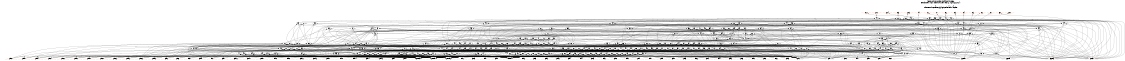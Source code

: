 # Network structure generated by ABC

digraph network {
size = "7.5,10";
center = true;
edge [dir = back];

{
  node [shape = plaintext];
  edge [style = invis];
  LevelTitle1 [label=""];
  LevelTitle2 [label=""];
  Level9 [label = ""];
  Level8 [label = ""];
  Level7 [label = ""];
  Level6 [label = ""];
  Level5 [label = ""];
  Level4 [label = ""];
  Level3 [label = ""];
  Level2 [label = ""];
  Level1 [label = ""];
  Level0 [label = ""];
  LevelTitle1 ->  LevelTitle2 ->  Level9 ->  Level8 ->  Level7 ->  Level6 ->  Level5 ->  Level4 ->  Level3 ->  Level2 ->  Level1 ->  Level0;
}

{
  rank = same;
  LevelTitle1;
  title1 [shape=plaintext,
          fontsize=20,
          fontname = "Times-Roman",
          label="Network structure visualized by ABC\nBenchmark \"top\". Time was Wed Oct 16 16:07:32 2024. "
         ];
}

{
  rank = same;
  LevelTitle2;
  title2 [shape=plaintext,
          fontsize=18,
          fontname = "Times-Roman",
          label="The network contains 253 logic nodes and 0 latches.\n"
         ];
}

{
  rank = same;
  Level9;
  Node76 [label = "po12", shape = invtriangle, color = coral, fillcolor = coral];
  Node77 [label = "po11", shape = invtriangle, color = coral, fillcolor = coral];
  Node78 [label = "po14", shape = invtriangle, color = coral, fillcolor = coral];
  Node79 [label = "po13", shape = invtriangle, color = coral, fillcolor = coral];
  Node80 [label = "po15", shape = invtriangle, color = coral, fillcolor = coral];
  Node81 [label = "po9", shape = invtriangle, color = coral, fillcolor = coral];
  Node82 [label = "po8", shape = invtriangle, color = coral, fillcolor = coral];
  Node83 [label = "po7", shape = invtriangle, color = coral, fillcolor = coral];
  Node84 [label = "po6", shape = invtriangle, color = coral, fillcolor = coral];
  Node85 [label = "po5", shape = invtriangle, color = coral, fillcolor = coral];
  Node86 [label = "po4", shape = invtriangle, color = coral, fillcolor = coral];
  Node87 [label = "po3", shape = invtriangle, color = coral, fillcolor = coral];
  Node88 [label = "po2", shape = invtriangle, color = coral, fillcolor = coral];
  Node89 [label = "po1", shape = invtriangle, color = coral, fillcolor = coral];
  Node90 [label = "po0", shape = invtriangle, color = coral, fillcolor = coral];
  Node91 [label = "po10", shape = invtriangle, color = coral, fillcolor = coral];
}

{
  rank = same;
  Level8;
  Node93 [label = "93\n", shape = ellipse];
  Node191 [label = "191\n", shape = ellipse];
  Node204 [label = "204\n", shape = ellipse];
  Node222 [label = "222\n", shape = ellipse];
  Node226 [label = "226\n", shape = ellipse];
  Node248 [label = "248\n", shape = ellipse];
  Node257 [label = "257\n", shape = ellipse];
  Node273 [label = "273\n", shape = ellipse];
  Node338 [label = "338\n", shape = ellipse];
}

{
  rank = same;
  Level7;
  Node94 [label = "94\n", shape = ellipse];
  Node122 [label = "122\n", shape = ellipse];
  Node192 [label = "192\n", shape = ellipse];
  Node205 [label = "205\n", shape = ellipse];
  Node208 [label = "208\n", shape = ellipse];
  Node223 [label = "223\n", shape = ellipse];
  Node227 [label = "227\n", shape = ellipse];
  Node228 [label = "228\n", shape = ellipse];
  Node236 [label = "236\n", shape = ellipse];
  Node249 [label = "249\n", shape = ellipse];
  Node258 [label = "258\n", shape = ellipse];
  Node274 [label = "274\n", shape = ellipse];
  Node284 [label = "284\n", shape = ellipse];
  Node292 [label = "292\n", shape = ellipse];
  Node339 [label = "339\n", shape = ellipse];
}

{
  rank = same;
  Level6;
  Node95 [label = "95\n", shape = ellipse];
  Node123 [label = "123\n", shape = ellipse];
  Node193 [label = "193\n", shape = ellipse];
  Node198 [label = "198\n", shape = ellipse];
  Node203 [label = "203\n", shape = ellipse];
  Node209 [label = "209\n", shape = ellipse];
  Node210 [label = "210\n", shape = ellipse];
  Node224 [label = "224\n", shape = ellipse];
  Node229 [label = "229\n", shape = ellipse];
  Node230 [label = "230\n", shape = ellipse];
  Node237 [label = "237\n", shape = ellipse];
  Node238 [label = "238\n", shape = ellipse];
  Node250 [label = "250\n", shape = ellipse];
  Node256 [label = "256\n", shape = ellipse];
  Node259 [label = "259\n", shape = ellipse];
  Node264 [label = "264\n", shape = ellipse];
  Node271 [label = "271\n", shape = ellipse];
  Node275 [label = "275\n", shape = ellipse];
  Node283 [label = "283\n", shape = ellipse];
  Node285 [label = "285\n", shape = ellipse];
  Node293 [label = "293\n", shape = ellipse];
  Node299 [label = "299\n", shape = ellipse];
  Node312 [label = "312\n", shape = ellipse];
  Node340 [label = "340\n", shape = ellipse];
  Node342 [label = "342\n", shape = ellipse];
}

{
  rank = same;
  Level5;
  Node96 [label = "96\n", shape = ellipse];
  Node124 [label = "124\n", shape = ellipse];
  Node194 [label = "194\n", shape = ellipse];
  Node199 [label = "199\n", shape = ellipse];
  Node239 [label = "239\n", shape = ellipse];
  Node260 [label = "260\n", shape = ellipse];
  Node265 [label = "265\n", shape = ellipse];
  Node272 [label = "272\n", shape = ellipse];
  Node276 [label = "276\n", shape = ellipse];
  Node286 [label = "286\n", shape = ellipse];
  Node300 [label = "300\n", shape = ellipse];
  Node301 [label = "301\n", shape = ellipse];
  Node313 [label = "313\n", shape = ellipse];
  Node322 [label = "322\n", shape = ellipse];
  Node330 [label = "330\n", shape = ellipse];
}

{
  rank = same;
  Level4;
  Node97 [label = "97\n", shape = ellipse];
  Node112 [label = "112\n", shape = ellipse];
  Node125 [label = "125\n", shape = ellipse];
  Node145 [label = "145\n", shape = ellipse];
  Node165 [label = "165\n", shape = ellipse];
  Node183 [label = "183\n", shape = ellipse];
  Node185 [label = "185\n", shape = ellipse];
  Node302 [label = "302\n", shape = ellipse];
  Node303 [label = "303\n", shape = ellipse];
  Node314 [label = "314\n", shape = ellipse];
  Node316 [label = "316\n", shape = ellipse];
  Node323 [label = "323\n", shape = ellipse];
  Node331 [label = "331\n", shape = ellipse];
}

{
  rank = same;
  Level3;
  Node98 [label = "98\n", shape = ellipse];
  Node101 [label = "101\n", shape = ellipse];
  Node102 [label = "102\n", shape = ellipse];
  Node103 [label = "103\n", shape = ellipse];
  Node104 [label = "104\n", shape = ellipse];
  Node105 [label = "105\n", shape = ellipse];
  Node106 [label = "106\n", shape = ellipse];
  Node107 [label = "107\n", shape = ellipse];
  Node108 [label = "108\n", shape = ellipse];
  Node109 [label = "109\n", shape = ellipse];
  Node110 [label = "110\n", shape = ellipse];
  Node111 [label = "111\n", shape = ellipse];
  Node113 [label = "113\n", shape = ellipse];
  Node120 [label = "120\n", shape = ellipse];
  Node126 [label = "126\n", shape = ellipse];
  Node146 [label = "146\n", shape = ellipse];
  Node159 [label = "159\n", shape = ellipse];
  Node166 [label = "166\n", shape = ellipse];
  Node184 [label = "184\n", shape = ellipse];
  Node186 [label = "186\n", shape = ellipse];
  Node195 [label = "195\n", shape = ellipse];
  Node196 [label = "196\n", shape = ellipse];
  Node197 [label = "197\n", shape = ellipse];
  Node200 [label = "200\n", shape = ellipse];
  Node206 [label = "206\n", shape = ellipse];
  Node207 [label = "207\n", shape = ellipse];
  Node211 [label = "211\n", shape = ellipse];
  Node231 [label = "231\n", shape = ellipse];
  Node232 [label = "232\n", shape = ellipse];
  Node240 [label = "240\n", shape = ellipse];
  Node241 [label = "241\n", shape = ellipse];
  Node251 [label = "251\n", shape = ellipse];
  Node261 [label = "261\n", shape = ellipse];
  Node262 [label = "262\n", shape = ellipse];
  Node263 [label = "263\n", shape = ellipse];
  Node266 [label = "266\n", shape = ellipse];
  Node277 [label = "277\n", shape = ellipse];
  Node278 [label = "278\n", shape = ellipse];
  Node287 [label = "287\n", shape = ellipse];
  Node294 [label = "294\n", shape = ellipse];
  Node304 [label = "304\n", shape = ellipse];
  Node305 [label = "305\n", shape = ellipse];
  Node306 [label = "306\n", shape = ellipse];
  Node307 [label = "307\n", shape = ellipse];
  Node315 [label = "315\n", shape = ellipse];
  Node317 [label = "317\n", shape = ellipse];
  Node324 [label = "324\n", shape = ellipse];
  Node329 [label = "329\n", shape = ellipse];
  Node332 [label = "332\n", shape = ellipse];
  Node337 [label = "337\n", shape = ellipse];
  Node341 [label = "341\n", shape = ellipse];
  Node343 [label = "343\n", shape = ellipse];
}

{
  rank = same;
  Level2;
  Node99 [label = "99\n", shape = ellipse];
  Node114 [label = "114\n", shape = ellipse];
  Node127 [label = "127\n", shape = ellipse];
  Node130 [label = "130\n", shape = ellipse];
  Node133 [label = "133\n", shape = ellipse];
  Node135 [label = "135\n", shape = ellipse];
  Node137 [label = "137\n", shape = ellipse];
  Node139 [label = "139\n", shape = ellipse];
  Node141 [label = "141\n", shape = ellipse];
  Node143 [label = "143\n", shape = ellipse];
  Node147 [label = "147\n", shape = ellipse];
  Node149 [label = "149\n", shape = ellipse];
  Node151 [label = "151\n", shape = ellipse];
  Node153 [label = "153\n", shape = ellipse];
  Node155 [label = "155\n", shape = ellipse];
  Node157 [label = "157\n", shape = ellipse];
  Node161 [label = "161\n", shape = ellipse];
  Node163 [label = "163\n", shape = ellipse];
  Node167 [label = "167\n", shape = ellipse];
  Node169 [label = "169\n", shape = ellipse];
  Node171 [label = "171\n", shape = ellipse];
  Node173 [label = "173\n", shape = ellipse];
  Node175 [label = "175\n", shape = ellipse];
  Node177 [label = "177\n", shape = ellipse];
  Node179 [label = "179\n", shape = ellipse];
  Node181 [label = "181\n", shape = ellipse];
  Node187 [label = "187\n", shape = ellipse];
  Node189 [label = "189\n", shape = ellipse];
  Node201 [label = "201\n", shape = ellipse];
  Node212 [label = "212\n", shape = ellipse];
  Node214 [label = "214\n", shape = ellipse];
  Node216 [label = "216\n", shape = ellipse];
  Node218 [label = "218\n", shape = ellipse];
  Node221 [label = "221\n", shape = ellipse];
  Node225 [label = "225\n", shape = ellipse];
  Node233 [label = "233\n", shape = ellipse];
  Node242 [label = "242\n", shape = ellipse];
  Node244 [label = "244\n", shape = ellipse];
  Node245 [label = "245\n", shape = ellipse];
  Node247 [label = "247\n", shape = ellipse];
  Node252 [label = "252\n", shape = ellipse];
  Node254 [label = "254\n", shape = ellipse];
  Node255 [label = "255\n", shape = ellipse];
  Node267 [label = "267\n", shape = ellipse];
  Node269 [label = "269\n", shape = ellipse];
  Node270 [label = "270\n", shape = ellipse];
  Node279 [label = "279\n", shape = ellipse];
  Node281 [label = "281\n", shape = ellipse];
  Node282 [label = "282\n", shape = ellipse];
  Node288 [label = "288\n", shape = ellipse];
  Node290 [label = "290\n", shape = ellipse];
  Node291 [label = "291\n", shape = ellipse];
  Node295 [label = "295\n", shape = ellipse];
  Node297 [label = "297\n", shape = ellipse];
  Node298 [label = "298\n", shape = ellipse];
  Node308 [label = "308\n", shape = ellipse];
  Node310 [label = "310\n", shape = ellipse];
  Node311 [label = "311\n", shape = ellipse];
  Node318 [label = "318\n", shape = ellipse];
  Node320 [label = "320\n", shape = ellipse];
  Node321 [label = "321\n", shape = ellipse];
  Node325 [label = "325\n", shape = ellipse];
  Node327 [label = "327\n", shape = ellipse];
  Node328 [label = "328\n", shape = ellipse];
  Node333 [label = "333\n", shape = ellipse];
  Node335 [label = "335\n", shape = ellipse];
  Node336 [label = "336\n", shape = ellipse];
  Node344 [label = "344\n", shape = ellipse];
  Node345 [label = "345\n", shape = ellipse];
}

{
  rank = same;
  Level1;
  Node100 [label = "100\n", shape = ellipse];
  Node115 [label = "115\n", shape = ellipse];
  Node116 [label = "116\n", shape = ellipse];
  Node117 [label = "117\n", shape = ellipse];
  Node118 [label = "118\n", shape = ellipse];
  Node119 [label = "119\n", shape = ellipse];
  Node121 [label = "121\n", shape = ellipse];
  Node128 [label = "128\n", shape = ellipse];
  Node129 [label = "129\n", shape = ellipse];
  Node131 [label = "131\n", shape = ellipse];
  Node132 [label = "132\n", shape = ellipse];
  Node134 [label = "134\n", shape = ellipse];
  Node136 [label = "136\n", shape = ellipse];
  Node138 [label = "138\n", shape = ellipse];
  Node140 [label = "140\n", shape = ellipse];
  Node142 [label = "142\n", shape = ellipse];
  Node144 [label = "144\n", shape = ellipse];
  Node148 [label = "148\n", shape = ellipse];
  Node150 [label = "150\n", shape = ellipse];
  Node152 [label = "152\n", shape = ellipse];
  Node154 [label = "154\n", shape = ellipse];
  Node156 [label = "156\n", shape = ellipse];
  Node158 [label = "158\n", shape = ellipse];
  Node160 [label = "160\n", shape = ellipse];
  Node162 [label = "162\n", shape = ellipse];
  Node164 [label = "164\n", shape = ellipse];
  Node168 [label = "168\n", shape = ellipse];
  Node170 [label = "170\n", shape = ellipse];
  Node172 [label = "172\n", shape = ellipse];
  Node174 [label = "174\n", shape = ellipse];
  Node176 [label = "176\n", shape = ellipse];
  Node178 [label = "178\n", shape = ellipse];
  Node180 [label = "180\n", shape = ellipse];
  Node182 [label = "182\n", shape = ellipse];
  Node188 [label = "188\n", shape = ellipse];
  Node190 [label = "190\n", shape = ellipse];
  Node202 [label = "202\n", shape = ellipse];
  Node213 [label = "213\n", shape = ellipse];
  Node215 [label = "215\n", shape = ellipse];
  Node217 [label = "217\n", shape = ellipse];
  Node219 [label = "219\n", shape = ellipse];
  Node220 [label = "220\n", shape = ellipse];
  Node234 [label = "234\n", shape = ellipse];
  Node235 [label = "235\n", shape = ellipse];
  Node243 [label = "243\n", shape = ellipse];
  Node246 [label = "246\n", shape = ellipse];
  Node253 [label = "253\n", shape = ellipse];
  Node268 [label = "268\n", shape = ellipse];
  Node280 [label = "280\n", shape = ellipse];
  Node289 [label = "289\n", shape = ellipse];
  Node296 [label = "296\n", shape = ellipse];
  Node309 [label = "309\n", shape = ellipse];
  Node319 [label = "319\n", shape = ellipse];
  Node326 [label = "326\n", shape = ellipse];
  Node334 [label = "334\n", shape = ellipse];
}

{
  rank = same;
  Level0;
  Node1 [label = "pina0", shape = triangle, color = coral, fillcolor = coral];
  Node2 [label = "pinb1", shape = triangle, color = coral, fillcolor = coral];
  Node3 [label = "pinc2", shape = triangle, color = coral, fillcolor = coral];
  Node4 [label = "pind3", shape = triangle, color = coral, fillcolor = coral];
  Node5 [label = "pina1", shape = triangle, color = coral, fillcolor = coral];
  Node6 [label = "pinb0", shape = triangle, color = coral, fillcolor = coral];
  Node7 [label = "pinc3", shape = triangle, color = coral, fillcolor = coral];
  Node8 [label = "pind2", shape = triangle, color = coral, fillcolor = coral];
  Node9 [label = "pmusel1", shape = triangle, color = coral, fillcolor = coral];
  Node10 [label = "pinc4", shape = triangle, color = coral, fillcolor = coral];
  Node11 [label = "pind5", shape = triangle, color = coral, fillcolor = coral];
  Node12 [label = "pmusel2", shape = triangle, color = coral, fillcolor = coral];
  Node13 [label = "pinc5", shape = triangle, color = coral, fillcolor = coral];
  Node14 [label = "pind4", shape = triangle, color = coral, fillcolor = coral];
  Node15 [label = "pmusel3", shape = triangle, color = coral, fillcolor = coral];
  Node16 [label = "pina4", shape = triangle, color = coral, fillcolor = coral];
  Node17 [label = "pinb5", shape = triangle, color = coral, fillcolor = coral];
  Node18 [label = "pina5", shape = triangle, color = coral, fillcolor = coral];
  Node19 [label = "pinb4", shape = triangle, color = coral, fillcolor = coral];
  Node20 [label = "pina2", shape = triangle, color = coral, fillcolor = coral];
  Node21 [label = "pinb3", shape = triangle, color = coral, fillcolor = coral];
  Node22 [label = "pinc0", shape = triangle, color = coral, fillcolor = coral];
  Node23 [label = "pind1", shape = triangle, color = coral, fillcolor = coral];
  Node24 [label = "pina3", shape = triangle, color = coral, fillcolor = coral];
  Node25 [label = "pinb2", shape = triangle, color = coral, fillcolor = coral];
  Node26 [label = "pinc1", shape = triangle, color = coral, fillcolor = coral];
  Node27 [label = "pind0", shape = triangle, color = coral, fillcolor = coral];
  Node28 [label = "pind15", shape = triangle, color = coral, fillcolor = coral];
  Node29 [label = "pinc15", shape = triangle, color = coral, fillcolor = coral];
  Node30 [label = "pind14", shape = triangle, color = coral, fillcolor = coral];
  Node31 [label = "pinb15", shape = triangle, color = coral, fillcolor = coral];
  Node32 [label = "pinc14", shape = triangle, color = coral, fillcolor = coral];
  Node33 [label = "pind13", shape = triangle, color = coral, fillcolor = coral];
  Node34 [label = "popsel3", shape = triangle, color = coral, fillcolor = coral];
  Node35 [label = "popsel1", shape = triangle, color = coral, fillcolor = coral];
  Node36 [label = "popsel2", shape = triangle, color = coral, fillcolor = coral];
  Node37 [label = "pina11", shape = triangle, color = coral, fillcolor = coral];
  Node38 [label = "pinb10", shape = triangle, color = coral, fillcolor = coral];
  Node39 [label = "pina10", shape = triangle, color = coral, fillcolor = coral];
  Node40 [label = "popsel0", shape = triangle, color = coral, fillcolor = coral];
  Node41 [label = "pina15", shape = triangle, color = coral, fillcolor = coral];
  Node42 [label = "pinb14", shape = triangle, color = coral, fillcolor = coral];
  Node43 [label = "pinc13", shape = triangle, color = coral, fillcolor = coral];
  Node44 [label = "pind12", shape = triangle, color = coral, fillcolor = coral];
  Node45 [label = "pina14", shape = triangle, color = coral, fillcolor = coral];
  Node46 [label = "pinb13", shape = triangle, color = coral, fillcolor = coral];
  Node47 [label = "pinc12", shape = triangle, color = coral, fillcolor = coral];
  Node48 [label = "pind11", shape = triangle, color = coral, fillcolor = coral];
  Node49 [label = "pina13", shape = triangle, color = coral, fillcolor = coral];
  Node50 [label = "pinb12", shape = triangle, color = coral, fillcolor = coral];
  Node51 [label = "pinc11", shape = triangle, color = coral, fillcolor = coral];
  Node52 [label = "pind10", shape = triangle, color = coral, fillcolor = coral];
  Node53 [label = "pina12", shape = triangle, color = coral, fillcolor = coral];
  Node54 [label = "pinb11", shape = triangle, color = coral, fillcolor = coral];
  Node55 [label = "pinc10", shape = triangle, color = coral, fillcolor = coral];
  Node56 [label = "pina8", shape = triangle, color = coral, fillcolor = coral];
  Node57 [label = "pinb9", shape = triangle, color = coral, fillcolor = coral];
  Node58 [label = "pina9", shape = triangle, color = coral, fillcolor = coral];
  Node59 [label = "pinb8", shape = triangle, color = coral, fillcolor = coral];
  Node60 [label = "pina6", shape = triangle, color = coral, fillcolor = coral];
  Node61 [label = "pinb7", shape = triangle, color = coral, fillcolor = coral];
  Node62 [label = "pina7", shape = triangle, color = coral, fillcolor = coral];
  Node63 [label = "pinb6", shape = triangle, color = coral, fillcolor = coral];
  Node64 [label = "psh0", shape = triangle, color = coral, fillcolor = coral];
  Node65 [label = "pinc6", shape = triangle, color = coral, fillcolor = coral];
  Node66 [label = "pind7", shape = triangle, color = coral, fillcolor = coral];
  Node67 [label = "pmusel4", shape = triangle, color = coral, fillcolor = coral];
  Node68 [label = "psh1", shape = triangle, color = coral, fillcolor = coral];
  Node69 [label = "pinc7", shape = triangle, color = coral, fillcolor = coral];
  Node70 [label = "pind6", shape = triangle, color = coral, fillcolor = coral];
  Node71 [label = "psh2", shape = triangle, color = coral, fillcolor = coral];
  Node72 [label = "pinc8", shape = triangle, color = coral, fillcolor = coral];
  Node73 [label = "pind9", shape = triangle, color = coral, fillcolor = coral];
  Node74 [label = "pinc9", shape = triangle, color = coral, fillcolor = coral];
  Node75 [label = "pind8", shape = triangle, color = coral, fillcolor = coral];
}

title1 -> title2 [style = invis];
title2 -> Node76 [style = invis];
title2 -> Node77 [style = invis];
title2 -> Node78 [style = invis];
title2 -> Node79 [style = invis];
title2 -> Node80 [style = invis];
title2 -> Node81 [style = invis];
title2 -> Node82 [style = invis];
title2 -> Node83 [style = invis];
title2 -> Node84 [style = invis];
title2 -> Node85 [style = invis];
title2 -> Node86 [style = invis];
title2 -> Node87 [style = invis];
title2 -> Node88 [style = invis];
title2 -> Node89 [style = invis];
title2 -> Node90 [style = invis];
title2 -> Node91 [style = invis];
Node76 -> Node77 [style = invis];
Node77 -> Node78 [style = invis];
Node78 -> Node79 [style = invis];
Node79 -> Node80 [style = invis];
Node80 -> Node81 [style = invis];
Node81 -> Node82 [style = invis];
Node82 -> Node83 [style = invis];
Node83 -> Node84 [style = invis];
Node84 -> Node85 [style = invis];
Node85 -> Node86 [style = invis];
Node86 -> Node87 [style = invis];
Node87 -> Node88 [style = invis];
Node88 -> Node89 [style = invis];
Node89 -> Node90 [style = invis];
Node90 -> Node91 [style = invis];
Node76 -> Node93 [style = solid];
Node77 -> Node191 [style = solid];
Node78 -> Node204 [style = solid];
Node79 -> Node222 [style = solid];
Node80 -> Node226 [style = solid];
Node81 -> Node236 [style = solid];
Node82 -> Node248 [style = solid];
Node83 -> Node257 [style = solid];
Node84 -> Node273 [style = solid];
Node85 -> Node284 [style = solid];
Node86 -> Node292 [style = solid];
Node87 -> Node301 [style = solid];
Node88 -> Node312 [style = solid];
Node89 -> Node322 [style = solid];
Node90 -> Node330 [style = solid];
Node91 -> Node338 [style = solid];
Node93 -> Node94 [style = solid];
Node93 -> Node122 [style = solid];
Node94 -> Node95 [style = solid];
Node94 -> Node112 [style = solid];
Node94 -> Node120 [style = solid];
Node94 -> Node121 [style = solid];
Node94 -> Node34 [style = solid];
Node94 -> Node36 [style = solid];
Node95 -> Node96 [style = solid];
Node95 -> Node108 [style = solid];
Node95 -> Node109 [style = solid];
Node95 -> Node110 [style = solid];
Node95 -> Node111 [style = solid];
Node96 -> Node97 [style = solid];
Node96 -> Node104 [style = solid];
Node96 -> Node105 [style = solid];
Node96 -> Node106 [style = solid];
Node96 -> Node107 [style = solid];
Node96 -> Node99 [style = solid];
Node97 -> Node98 [style = solid];
Node97 -> Node101 [style = solid];
Node97 -> Node102 [style = solid];
Node97 -> Node103 [style = solid];
Node98 -> Node99 [style = solid];
Node98 -> Node100 [style = solid];
Node98 -> Node1 [style = solid];
Node98 -> Node9 [style = solid];
Node98 -> Node12 [style = solid];
Node98 -> Node22 [style = solid];
Node99 -> Node100 [style = solid];
Node99 -> Node9 [style = solid];
Node99 -> Node12 [style = solid];
Node99 -> Node29 [style = solid];
Node99 -> Node41 [style = solid];
Node100 -> Node15 [style = solid];
Node100 -> Node67 [style = solid];
Node101 -> Node99 [style = solid];
Node101 -> Node100 [style = solid];
Node101 -> Node3 [style = solid];
Node101 -> Node9 [style = solid];
Node101 -> Node12 [style = solid];
Node101 -> Node20 [style = solid];
Node102 -> Node99 [style = solid];
Node102 -> Node100 [style = solid];
Node102 -> Node5 [style = solid];
Node102 -> Node9 [style = solid];
Node102 -> Node12 [style = solid];
Node102 -> Node26 [style = solid];
Node103 -> Node99 [style = solid];
Node103 -> Node100 [style = solid];
Node103 -> Node7 [style = solid];
Node103 -> Node9 [style = solid];
Node103 -> Node12 [style = solid];
Node103 -> Node24 [style = solid];
Node104 -> Node99 [style = solid];
Node104 -> Node100 [style = solid];
Node104 -> Node9 [style = solid];
Node104 -> Node12 [style = solid];
Node104 -> Node56 [style = solid];
Node104 -> Node72 [style = solid];
Node105 -> Node99 [style = solid];
Node105 -> Node100 [style = solid];
Node105 -> Node9 [style = solid];
Node105 -> Node12 [style = solid];
Node105 -> Node39 [style = solid];
Node105 -> Node55 [style = solid];
Node106 -> Node99 [style = solid];
Node106 -> Node100 [style = solid];
Node106 -> Node9 [style = solid];
Node106 -> Node12 [style = solid];
Node106 -> Node37 [style = solid];
Node106 -> Node51 [style = solid];
Node107 -> Node99 [style = solid];
Node107 -> Node100 [style = solid];
Node107 -> Node9 [style = solid];
Node107 -> Node12 [style = solid];
Node107 -> Node58 [style = solid];
Node107 -> Node74 [style = solid];
Node108 -> Node99 [style = solid];
Node108 -> Node100 [style = solid];
Node108 -> Node9 [style = solid];
Node108 -> Node10 [style = solid];
Node108 -> Node12 [style = solid];
Node108 -> Node16 [style = solid];
Node109 -> Node99 [style = solid];
Node109 -> Node100 [style = solid];
Node109 -> Node9 [style = solid];
Node109 -> Node12 [style = solid];
Node109 -> Node60 [style = solid];
Node109 -> Node65 [style = solid];
Node110 -> Node99 [style = solid];
Node110 -> Node100 [style = solid];
Node110 -> Node9 [style = solid];
Node110 -> Node12 [style = solid];
Node110 -> Node13 [style = solid];
Node110 -> Node18 [style = solid];
Node111 -> Node99 [style = solid];
Node111 -> Node100 [style = solid];
Node111 -> Node9 [style = solid];
Node111 -> Node12 [style = solid];
Node111 -> Node62 [style = solid];
Node111 -> Node69 [style = solid];
Node112 -> Node113 [style = solid];
Node112 -> Node119 [style = solid];
Node112 -> Node117 [style = solid];
Node112 -> Node116 [style = solid];
Node112 -> Node71 [style = solid];
Node113 -> Node114 [style = solid];
Node113 -> Node117 [style = solid];
Node113 -> Node118 [style = solid];
Node113 -> Node64 [style = solid];
Node113 -> Node68 [style = solid];
Node113 -> Node71 [style = solid];
Node114 -> Node115 [style = solid];
Node114 -> Node116 [style = solid];
Node114 -> Node68 [style = solid];
Node115 -> Node9 [style = solid];
Node115 -> Node12 [style = solid];
Node115 -> Node15 [style = solid];
Node115 -> Node30 [style = solid];
Node115 -> Node42 [style = solid];
Node115 -> Node67 [style = solid];
Node116 -> Node9 [style = solid];
Node116 -> Node12 [style = solid];
Node116 -> Node15 [style = solid];
Node116 -> Node44 [style = solid];
Node116 -> Node50 [style = solid];
Node116 -> Node67 [style = solid];
Node117 -> Node9 [style = solid];
Node117 -> Node12 [style = solid];
Node117 -> Node15 [style = solid];
Node117 -> Node28 [style = solid];
Node117 -> Node31 [style = solid];
Node117 -> Node67 [style = solid];
Node118 -> Node9 [style = solid];
Node118 -> Node12 [style = solid];
Node118 -> Node15 [style = solid];
Node118 -> Node33 [style = solid];
Node118 -> Node46 [style = solid];
Node118 -> Node67 [style = solid];
Node119 -> Node64 [style = solid];
Node119 -> Node68 [style = solid];
Node120 -> Node99 [style = solid];
Node120 -> Node100 [style = solid];
Node120 -> Node9 [style = solid];
Node120 -> Node12 [style = solid];
Node120 -> Node47 [style = solid];
Node120 -> Node53 [style = solid];
Node121 -> Node35 [style = solid];
Node121 -> Node40 [style = solid];
Node122 -> Node123 [style = solid];
Node122 -> Node112 [style = solid];
Node122 -> Node34 [style = solid];
Node122 -> Node35 [style = solid];
Node122 -> Node36 [style = solid];
Node122 -> Node40 [style = solid];
Node123 -> Node124 [style = solid];
Node123 -> Node187 [style = solid];
Node123 -> Node189 [style = solid];
Node124 -> Node125 [style = solid];
Node124 -> Node145 [style = solid];
Node124 -> Node165 [style = solid];
Node124 -> Node183 [style = solid];
Node124 -> Node185 [style = solid];
Node125 -> Node126 [style = solid];
Node125 -> Node141 [style = solid];
Node125 -> Node143 [style = solid];
Node126 -> Node127 [style = solid];
Node126 -> Node130 [style = solid];
Node126 -> Node133 [style = solid];
Node126 -> Node135 [style = solid];
Node126 -> Node137 [style = solid];
Node126 -> Node139 [style = solid];
Node127 -> Node128 [style = solid];
Node127 -> Node129 [style = solid];
Node127 -> Node12 [style = solid];
Node127 -> Node39 [style = solid];
Node127 -> Node55 [style = solid];
Node127 -> Node67 [style = solid];
Node128 -> Node9 [style = solid];
Node128 -> Node15 [style = solid];
Node129 -> Node9 [style = solid];
Node129 -> Node12 [style = solid];
Node129 -> Node15 [style = solid];
Node129 -> Node38 [style = solid];
Node129 -> Node52 [style = solid];
Node130 -> Node131 [style = solid];
Node130 -> Node132 [style = solid];
Node131 -> Node34 [style = solid];
Node131 -> Node35 [style = solid];
Node131 -> Node36 [style = solid];
Node131 -> Node40 [style = solid];
Node132 -> Node9 [style = solid];
Node132 -> Node12 [style = solid];
Node132 -> Node15 [style = solid];
Node132 -> Node39 [style = solid];
Node132 -> Node55 [style = solid];
Node132 -> Node67 [style = solid];
Node133 -> Node128 [style = solid];
Node133 -> Node134 [style = solid];
Node133 -> Node12 [style = solid];
Node133 -> Node58 [style = solid];
Node133 -> Node67 [style = solid];
Node133 -> Node74 [style = solid];
Node134 -> Node9 [style = solid];
Node134 -> Node12 [style = solid];
Node134 -> Node15 [style = solid];
Node134 -> Node57 [style = solid];
Node134 -> Node73 [style = solid];
Node135 -> Node128 [style = solid];
Node135 -> Node136 [style = solid];
Node135 -> Node12 [style = solid];
Node135 -> Node56 [style = solid];
Node135 -> Node67 [style = solid];
Node135 -> Node72 [style = solid];
Node136 -> Node9 [style = solid];
Node136 -> Node12 [style = solid];
Node136 -> Node15 [style = solid];
Node136 -> Node59 [style = solid];
Node136 -> Node75 [style = solid];
Node137 -> Node131 [style = solid];
Node137 -> Node138 [style = solid];
Node138 -> Node9 [style = solid];
Node138 -> Node12 [style = solid];
Node138 -> Node15 [style = solid];
Node138 -> Node56 [style = solid];
Node138 -> Node67 [style = solid];
Node138 -> Node72 [style = solid];
Node139 -> Node131 [style = solid];
Node139 -> Node140 [style = solid];
Node140 -> Node9 [style = solid];
Node140 -> Node12 [style = solid];
Node140 -> Node15 [style = solid];
Node140 -> Node58 [style = solid];
Node140 -> Node67 [style = solid];
Node140 -> Node74 [style = solid];
Node141 -> Node131 [style = solid];
Node141 -> Node142 [style = solid];
Node142 -> Node9 [style = solid];
Node142 -> Node12 [style = solid];
Node142 -> Node15 [style = solid];
Node142 -> Node37 [style = solid];
Node142 -> Node51 [style = solid];
Node142 -> Node67 [style = solid];
Node143 -> Node128 [style = solid];
Node143 -> Node144 [style = solid];
Node143 -> Node12 [style = solid];
Node143 -> Node37 [style = solid];
Node143 -> Node51 [style = solid];
Node143 -> Node67 [style = solid];
Node144 -> Node9 [style = solid];
Node144 -> Node12 [style = solid];
Node144 -> Node15 [style = solid];
Node144 -> Node48 [style = solid];
Node144 -> Node54 [style = solid];
Node145 -> Node146 [style = solid];
Node145 -> Node159 [style = solid];
Node145 -> Node147 [style = solid];
Node145 -> Node157 [style = solid];
Node145 -> Node161 [style = solid];
Node145 -> Node163 [style = solid];
Node146 -> Node147 [style = solid];
Node146 -> Node149 [style = solid];
Node146 -> Node151 [style = solid];
Node146 -> Node153 [style = solid];
Node146 -> Node155 [style = solid];
Node146 -> Node157 [style = solid];
Node147 -> Node128 [style = solid];
Node147 -> Node148 [style = solid];
Node147 -> Node3 [style = solid];
Node147 -> Node12 [style = solid];
Node147 -> Node20 [style = solid];
Node147 -> Node67 [style = solid];
Node148 -> Node8 [style = solid];
Node148 -> Node9 [style = solid];
Node148 -> Node12 [style = solid];
Node148 -> Node15 [style = solid];
Node148 -> Node25 [style = solid];
Node149 -> Node128 [style = solid];
Node149 -> Node150 [style = solid];
Node149 -> Node5 [style = solid];
Node149 -> Node12 [style = solid];
Node149 -> Node26 [style = solid];
Node149 -> Node67 [style = solid];
Node150 -> Node2 [style = solid];
Node150 -> Node9 [style = solid];
Node150 -> Node12 [style = solid];
Node150 -> Node15 [style = solid];
Node150 -> Node23 [style = solid];
Node151 -> Node131 [style = solid];
Node151 -> Node152 [style = solid];
Node152 -> Node5 [style = solid];
Node152 -> Node9 [style = solid];
Node152 -> Node12 [style = solid];
Node152 -> Node15 [style = solid];
Node152 -> Node26 [style = solid];
Node152 -> Node67 [style = solid];
Node153 -> Node128 [style = solid];
Node153 -> Node154 [style = solid];
Node153 -> Node1 [style = solid];
Node153 -> Node12 [style = solid];
Node153 -> Node22 [style = solid];
Node153 -> Node67 [style = solid];
Node154 -> Node6 [style = solid];
Node154 -> Node9 [style = solid];
Node154 -> Node12 [style = solid];
Node154 -> Node15 [style = solid];
Node154 -> Node27 [style = solid];
Node155 -> Node131 [style = solid];
Node155 -> Node156 [style = solid];
Node156 -> Node1 [style = solid];
Node156 -> Node9 [style = solid];
Node156 -> Node12 [style = solid];
Node156 -> Node15 [style = solid];
Node156 -> Node22 [style = solid];
Node156 -> Node67 [style = solid];
Node157 -> Node131 [style = solid];
Node157 -> Node158 [style = solid];
Node158 -> Node3 [style = solid];
Node158 -> Node9 [style = solid];
Node158 -> Node12 [style = solid];
Node158 -> Node15 [style = solid];
Node158 -> Node20 [style = solid];
Node158 -> Node67 [style = solid];
Node159 -> Node149 [style = solid];
Node159 -> Node151 [style = solid];
Node159 -> Node153 [style = solid];
Node159 -> Node155 [style = solid];
Node159 -> Node160 [style = solid];
Node160 -> Node34 [style = solid];
Node160 -> Node35 [style = solid];
Node160 -> Node36 [style = solid];
Node160 -> Node40 [style = solid];
Node161 -> Node128 [style = solid];
Node161 -> Node162 [style = solid];
Node161 -> Node7 [style = solid];
Node161 -> Node12 [style = solid];
Node161 -> Node24 [style = solid];
Node161 -> Node67 [style = solid];
Node162 -> Node4 [style = solid];
Node162 -> Node9 [style = solid];
Node162 -> Node12 [style = solid];
Node162 -> Node15 [style = solid];
Node162 -> Node21 [style = solid];
Node163 -> Node131 [style = solid];
Node163 -> Node164 [style = solid];
Node164 -> Node7 [style = solid];
Node164 -> Node9 [style = solid];
Node164 -> Node12 [style = solid];
Node164 -> Node15 [style = solid];
Node164 -> Node24 [style = solid];
Node164 -> Node67 [style = solid];
Node165 -> Node166 [style = solid];
Node165 -> Node175 [style = solid];
Node165 -> Node177 [style = solid];
Node165 -> Node179 [style = solid];
Node165 -> Node181 [style = solid];
Node166 -> Node167 [style = solid];
Node166 -> Node169 [style = solid];
Node166 -> Node171 [style = solid];
Node166 -> Node173 [style = solid];
Node167 -> Node131 [style = solid];
Node167 -> Node168 [style = solid];
Node168 -> Node9 [style = solid];
Node168 -> Node12 [style = solid];
Node168 -> Node15 [style = solid];
Node168 -> Node60 [style = solid];
Node168 -> Node65 [style = solid];
Node168 -> Node67 [style = solid];
Node169 -> Node131 [style = solid];
Node169 -> Node170 [style = solid];
Node170 -> Node9 [style = solid];
Node170 -> Node12 [style = solid];
Node170 -> Node15 [style = solid];
Node170 -> Node62 [style = solid];
Node170 -> Node67 [style = solid];
Node170 -> Node69 [style = solid];
Node171 -> Node128 [style = solid];
Node171 -> Node172 [style = solid];
Node171 -> Node12 [style = solid];
Node171 -> Node60 [style = solid];
Node171 -> Node65 [style = solid];
Node171 -> Node67 [style = solid];
Node172 -> Node9 [style = solid];
Node172 -> Node12 [style = solid];
Node172 -> Node15 [style = solid];
Node172 -> Node63 [style = solid];
Node172 -> Node70 [style = solid];
Node173 -> Node128 [style = solid];
Node173 -> Node174 [style = solid];
Node173 -> Node12 [style = solid];
Node173 -> Node62 [style = solid];
Node173 -> Node67 [style = solid];
Node173 -> Node69 [style = solid];
Node174 -> Node9 [style = solid];
Node174 -> Node12 [style = solid];
Node174 -> Node15 [style = solid];
Node174 -> Node61 [style = solid];
Node174 -> Node66 [style = solid];
Node175 -> Node131 [style = solid];
Node175 -> Node176 [style = solid];
Node176 -> Node9 [style = solid];
Node176 -> Node10 [style = solid];
Node176 -> Node12 [style = solid];
Node176 -> Node15 [style = solid];
Node176 -> Node16 [style = solid];
Node176 -> Node67 [style = solid];
Node177 -> Node131 [style = solid];
Node177 -> Node178 [style = solid];
Node178 -> Node9 [style = solid];
Node178 -> Node12 [style = solid];
Node178 -> Node13 [style = solid];
Node178 -> Node15 [style = solid];
Node178 -> Node18 [style = solid];
Node178 -> Node67 [style = solid];
Node179 -> Node128 [style = solid];
Node179 -> Node180 [style = solid];
Node179 -> Node10 [style = solid];
Node179 -> Node12 [style = solid];
Node179 -> Node16 [style = solid];
Node179 -> Node67 [style = solid];
Node180 -> Node9 [style = solid];
Node180 -> Node12 [style = solid];
Node180 -> Node14 [style = solid];
Node180 -> Node15 [style = solid];
Node180 -> Node19 [style = solid];
Node181 -> Node128 [style = solid];
Node181 -> Node182 [style = solid];
Node181 -> Node12 [style = solid];
Node181 -> Node13 [style = solid];
Node181 -> Node18 [style = solid];
Node181 -> Node67 [style = solid];
Node182 -> Node9 [style = solid];
Node182 -> Node11 [style = solid];
Node182 -> Node12 [style = solid];
Node182 -> Node15 [style = solid];
Node182 -> Node17 [style = solid];
Node183 -> Node184 [style = solid];
Node183 -> Node169 [style = solid];
Node183 -> Node173 [style = solid];
Node184 -> Node175 [style = solid];
Node184 -> Node177 [style = solid];
Node184 -> Node179 [style = solid];
Node184 -> Node181 [style = solid];
Node184 -> Node167 [style = solid];
Node184 -> Node171 [style = solid];
Node185 -> Node186 [style = solid];
Node185 -> Node127 [style = solid];
Node185 -> Node130 [style = solid];
Node185 -> Node141 [style = solid];
Node185 -> Node143 [style = solid];
Node186 -> Node133 [style = solid];
Node186 -> Node135 [style = solid];
Node186 -> Node137 [style = solid];
Node186 -> Node139 [style = solid];
Node187 -> Node131 [style = solid];
Node187 -> Node188 [style = solid];
Node188 -> Node9 [style = solid];
Node188 -> Node12 [style = solid];
Node188 -> Node15 [style = solid];
Node188 -> Node47 [style = solid];
Node188 -> Node53 [style = solid];
Node188 -> Node67 [style = solid];
Node189 -> Node128 [style = solid];
Node189 -> Node190 [style = solid];
Node189 -> Node12 [style = solid];
Node189 -> Node47 [style = solid];
Node189 -> Node53 [style = solid];
Node189 -> Node67 [style = solid];
Node190 -> Node9 [style = solid];
Node190 -> Node12 [style = solid];
Node190 -> Node15 [style = solid];
Node190 -> Node44 [style = solid];
Node190 -> Node50 [style = solid];
Node191 -> Node192 [style = solid];
Node191 -> Node203 [style = solid];
Node191 -> Node200 [style = solid];
Node191 -> Node121 [style = solid];
Node191 -> Node34 [style = solid];
Node191 -> Node36 [style = solid];
Node192 -> Node193 [style = solid];
Node192 -> Node198 [style = solid];
Node192 -> Node200 [style = solid];
Node192 -> Node197 [style = solid];
Node192 -> Node35 [style = solid];
Node192 -> Node40 [style = solid];
Node193 -> Node194 [style = solid];
Node193 -> Node196 [style = solid];
Node193 -> Node197 [style = solid];
Node193 -> Node127 [style = solid];
Node193 -> Node130 [style = solid];
Node194 -> Node145 [style = solid];
Node194 -> Node165 [style = solid];
Node194 -> Node183 [style = solid];
Node194 -> Node195 [style = solid];
Node194 -> Node135 [style = solid];
Node194 -> Node137 [style = solid];
Node195 -> Node133 [style = solid];
Node195 -> Node139 [style = solid];
Node196 -> Node133 [style = solid];
Node196 -> Node139 [style = solid];
Node197 -> Node141 [style = solid];
Node197 -> Node143 [style = solid];
Node198 -> Node199 [style = solid];
Node198 -> Node127 [style = solid];
Node198 -> Node130 [style = solid];
Node198 -> Node133 [style = solid];
Node198 -> Node139 [style = solid];
Node199 -> Node145 [style = solid];
Node199 -> Node165 [style = solid];
Node199 -> Node183 [style = solid];
Node199 -> Node135 [style = solid];
Node199 -> Node137 [style = solid];
Node200 -> Node201 [style = solid];
Node200 -> Node119 [style = solid];
Node200 -> Node117 [style = solid];
Node200 -> Node115 [style = solid];
Node200 -> Node202 [style = solid];
Node200 -> Node71 [style = solid];
Node201 -> Node118 [style = solid];
Node201 -> Node116 [style = solid];
Node201 -> Node202 [style = solid];
Node201 -> Node64 [style = solid];
Node201 -> Node68 [style = solid];
Node202 -> Node9 [style = solid];
Node202 -> Node12 [style = solid];
Node202 -> Node15 [style = solid];
Node202 -> Node48 [style = solid];
Node202 -> Node54 [style = solid];
Node202 -> Node67 [style = solid];
Node203 -> Node96 [style = solid];
Node203 -> Node104 [style = solid];
Node203 -> Node105 [style = solid];
Node203 -> Node106 [style = solid];
Node203 -> Node107 [style = solid];
Node204 -> Node205 [style = solid];
Node204 -> Node208 [style = solid];
Node204 -> Node221 [style = solid];
Node204 -> Node121 [style = solid];
Node204 -> Node34 [style = solid];
Node204 -> Node36 [style = solid];
Node205 -> Node95 [style = solid];
Node205 -> Node120 [style = solid];
Node205 -> Node206 [style = solid];
Node205 -> Node207 [style = solid];
Node206 -> Node99 [style = solid];
Node206 -> Node100 [style = solid];
Node206 -> Node9 [style = solid];
Node206 -> Node12 [style = solid];
Node206 -> Node43 [style = solid];
Node206 -> Node49 [style = solid];
Node207 -> Node99 [style = solid];
Node207 -> Node100 [style = solid];
Node207 -> Node9 [style = solid];
Node207 -> Node12 [style = solid];
Node207 -> Node32 [style = solid];
Node207 -> Node45 [style = solid];
Node208 -> Node209 [style = solid];
Node208 -> Node210 [style = solid];
Node208 -> Node211 [style = solid];
Node208 -> Node216 [style = solid];
Node208 -> Node218 [style = solid];
Node208 -> Node220 [style = solid];
Node209 -> Node124 [style = solid];
Node209 -> Node187 [style = solid];
Node209 -> Node189 [style = solid];
Node210 -> Node124 [style = solid];
Node210 -> Node187 [style = solid];
Node210 -> Node189 [style = solid];
Node211 -> Node212 [style = solid];
Node211 -> Node214 [style = solid];
Node212 -> Node131 [style = solid];
Node212 -> Node213 [style = solid];
Node213 -> Node9 [style = solid];
Node213 -> Node12 [style = solid];
Node213 -> Node15 [style = solid];
Node213 -> Node32 [style = solid];
Node213 -> Node45 [style = solid];
Node213 -> Node67 [style = solid];
Node214 -> Node128 [style = solid];
Node214 -> Node215 [style = solid];
Node214 -> Node12 [style = solid];
Node214 -> Node32 [style = solid];
Node214 -> Node45 [style = solid];
Node214 -> Node67 [style = solid];
Node215 -> Node9 [style = solid];
Node215 -> Node12 [style = solid];
Node215 -> Node15 [style = solid];
Node215 -> Node30 [style = solid];
Node215 -> Node42 [style = solid];
Node216 -> Node131 [style = solid];
Node216 -> Node217 [style = solid];
Node217 -> Node9 [style = solid];
Node217 -> Node12 [style = solid];
Node217 -> Node15 [style = solid];
Node217 -> Node43 [style = solid];
Node217 -> Node49 [style = solid];
Node217 -> Node67 [style = solid];
Node218 -> Node128 [style = solid];
Node218 -> Node219 [style = solid];
Node218 -> Node12 [style = solid];
Node218 -> Node43 [style = solid];
Node218 -> Node49 [style = solid];
Node218 -> Node67 [style = solid];
Node219 -> Node9 [style = solid];
Node219 -> Node12 [style = solid];
Node219 -> Node15 [style = solid];
Node219 -> Node33 [style = solid];
Node219 -> Node46 [style = solid];
Node220 -> Node35 [style = solid];
Node220 -> Node40 [style = solid];
Node221 -> Node117 [style = solid];
Node221 -> Node115 [style = solid];
Node221 -> Node64 [style = solid];
Node221 -> Node68 [style = solid];
Node221 -> Node71 [style = solid];
Node222 -> Node223 [style = solid];
Node222 -> Node224 [style = solid];
Node222 -> Node225 [style = solid];
Node222 -> Node121 [style = solid];
Node222 -> Node34 [style = solid];
Node222 -> Node36 [style = solid];
Node223 -> Node95 [style = solid];
Node223 -> Node120 [style = solid];
Node223 -> Node206 [style = solid];
Node224 -> Node124 [style = solid];
Node224 -> Node187 [style = solid];
Node224 -> Node189 [style = solid];
Node224 -> Node216 [style = solid];
Node224 -> Node218 [style = solid];
Node224 -> Node220 [style = solid];
Node225 -> Node117 [style = solid];
Node225 -> Node118 [style = solid];
Node225 -> Node115 [style = solid];
Node225 -> Node64 [style = solid];
Node225 -> Node68 [style = solid];
Node225 -> Node71 [style = solid];
Node226 -> Node227 [style = solid];
Node226 -> Node228 [style = solid];
Node226 -> Node121 [style = solid];
Node226 -> Node117 [style = solid];
Node226 -> Node34 [style = solid];
Node226 -> Node36 [style = solid];
Node227 -> Node95 [style = solid];
Node227 -> Node120 [style = solid];
Node227 -> Node206 [style = solid];
Node227 -> Node207 [style = solid];
Node228 -> Node229 [style = solid];
Node228 -> Node230 [style = solid];
Node228 -> Node232 [style = solid];
Node228 -> Node212 [style = solid];
Node228 -> Node214 [style = solid];
Node228 -> Node220 [style = solid];
Node229 -> Node124 [style = solid];
Node229 -> Node187 [style = solid];
Node229 -> Node189 [style = solid];
Node229 -> Node216 [style = solid];
Node229 -> Node218 [style = solid];
Node230 -> Node124 [style = solid];
Node230 -> Node231 [style = solid];
Node230 -> Node187 [style = solid];
Node230 -> Node189 [style = solid];
Node230 -> Node216 [style = solid];
Node230 -> Node218 [style = solid];
Node231 -> Node212 [style = solid];
Node231 -> Node214 [style = solid];
Node232 -> Node233 [style = solid];
Node232 -> Node131 [style = solid];
Node232 -> Node235 [style = solid];
Node232 -> Node67 [style = solid];
Node233 -> Node128 [style = solid];
Node233 -> Node234 [style = solid];
Node233 -> Node12 [style = solid];
Node233 -> Node29 [style = solid];
Node233 -> Node41 [style = solid];
Node234 -> Node9 [style = solid];
Node234 -> Node12 [style = solid];
Node234 -> Node15 [style = solid];
Node234 -> Node28 [style = solid];
Node234 -> Node31 [style = solid];
Node235 -> Node9 [style = solid];
Node235 -> Node12 [style = solid];
Node235 -> Node15 [style = solid];
Node235 -> Node29 [style = solid];
Node235 -> Node41 [style = solid];
Node235 -> Node67 [style = solid];
Node236 -> Node237 [style = solid];
Node236 -> Node238 [style = solid];
Node236 -> Node241 [style = solid];
Node236 -> Node121 [style = solid];
Node236 -> Node34 [style = solid];
Node236 -> Node36 [style = solid];
Node237 -> Node96 [style = solid];
Node237 -> Node104 [style = solid];
Node237 -> Node107 [style = solid];
Node238 -> Node239 [style = solid];
Node238 -> Node240 [style = solid];
Node238 -> Node135 [style = solid];
Node238 -> Node137 [style = solid];
Node238 -> Node220 [style = solid];
Node239 -> Node145 [style = solid];
Node239 -> Node165 [style = solid];
Node239 -> Node183 [style = solid];
Node240 -> Node133 [style = solid];
Node240 -> Node139 [style = solid];
Node241 -> Node242 [style = solid];
Node241 -> Node244 [style = solid];
Node241 -> Node245 [style = solid];
Node241 -> Node247 [style = solid];
Node241 -> Node64 [style = solid];
Node241 -> Node68 [style = solid];
Node242 -> Node118 [style = solid];
Node242 -> Node243 [style = solid];
Node242 -> Node71 [style = solid];
Node243 -> Node9 [style = solid];
Node243 -> Node12 [style = solid];
Node243 -> Node15 [style = solid];
Node243 -> Node57 [style = solid];
Node243 -> Node67 [style = solid];
Node243 -> Node73 [style = solid];
Node244 -> Node117 [style = solid];
Node244 -> Node202 [style = solid];
Node244 -> Node71 [style = solid];
Node245 -> Node115 [style = solid];
Node245 -> Node246 [style = solid];
Node245 -> Node71 [style = solid];
Node246 -> Node9 [style = solid];
Node246 -> Node12 [style = solid];
Node246 -> Node15 [style = solid];
Node246 -> Node38 [style = solid];
Node246 -> Node52 [style = solid];
Node246 -> Node67 [style = solid];
Node247 -> Node116 [style = solid];
Node247 -> Node243 [style = solid];
Node247 -> Node71 [style = solid];
Node248 -> Node249 [style = solid];
Node248 -> Node256 [style = solid];
Node249 -> Node250 [style = solid];
Node249 -> Node251 [style = solid];
Node249 -> Node34 [style = solid];
Node249 -> Node35 [style = solid];
Node249 -> Node36 [style = solid];
Node249 -> Node40 [style = solid];
Node250 -> Node239 [style = solid];
Node250 -> Node135 [style = solid];
Node250 -> Node137 [style = solid];
Node251 -> Node242 [style = solid];
Node251 -> Node252 [style = solid];
Node251 -> Node254 [style = solid];
Node251 -> Node255 [style = solid];
Node251 -> Node64 [style = solid];
Node251 -> Node68 [style = solid];
Node252 -> Node116 [style = solid];
Node252 -> Node253 [style = solid];
Node252 -> Node71 [style = solid];
Node253 -> Node9 [style = solid];
Node253 -> Node12 [style = solid];
Node253 -> Node15 [style = solid];
Node253 -> Node59 [style = solid];
Node253 -> Node67 [style = solid];
Node253 -> Node75 [style = solid];
Node254 -> Node117 [style = solid];
Node254 -> Node246 [style = solid];
Node254 -> Node71 [style = solid];
Node255 -> Node202 [style = solid];
Node255 -> Node253 [style = solid];
Node255 -> Node71 [style = solid];
Node256 -> Node96 [style = solid];
Node256 -> Node104 [style = solid];
Node256 -> Node251 [style = solid];
Node256 -> Node121 [style = solid];
Node256 -> Node34 [style = solid];
Node256 -> Node36 [style = solid];
Node257 -> Node258 [style = solid];
Node257 -> Node271 [style = solid];
Node257 -> Node266 [style = solid];
Node257 -> Node121 [style = solid];
Node257 -> Node34 [style = solid];
Node257 -> Node36 [style = solid];
Node258 -> Node259 [style = solid];
Node258 -> Node264 [style = solid];
Node258 -> Node266 [style = solid];
Node258 -> Node263 [style = solid];
Node258 -> Node35 [style = solid];
Node258 -> Node40 [style = solid];
Node259 -> Node260 [style = solid];
Node259 -> Node263 [style = solid];
Node259 -> Node167 [style = solid];
Node259 -> Node171 [style = solid];
Node260 -> Node145 [style = solid];
Node260 -> Node261 [style = solid];
Node260 -> Node262 [style = solid];
Node260 -> Node175 [style = solid];
Node260 -> Node179 [style = solid];
Node261 -> Node177 [style = solid];
Node261 -> Node181 [style = solid];
Node262 -> Node177 [style = solid];
Node262 -> Node181 [style = solid];
Node263 -> Node169 [style = solid];
Node263 -> Node173 [style = solid];
Node264 -> Node265 [style = solid];
Node264 -> Node261 [style = solid];
Node264 -> Node262 [style = solid];
Node264 -> Node167 [style = solid];
Node264 -> Node171 [style = solid];
Node265 -> Node145 [style = solid];
Node265 -> Node175 [style = solid];
Node265 -> Node179 [style = solid];
Node266 -> Node252 [style = solid];
Node266 -> Node267 [style = solid];
Node266 -> Node269 [style = solid];
Node266 -> Node270 [style = solid];
Node266 -> Node64 [style = solid];
Node266 -> Node68 [style = solid];
Node267 -> Node202 [style = solid];
Node267 -> Node268 [style = solid];
Node267 -> Node71 [style = solid];
Node268 -> Node9 [style = solid];
Node268 -> Node12 [style = solid];
Node268 -> Node15 [style = solid];
Node268 -> Node61 [style = solid];
Node268 -> Node66 [style = solid];
Node268 -> Node67 [style = solid];
Node269 -> Node117 [style = solid];
Node269 -> Node243 [style = solid];
Node269 -> Node71 [style = solid];
Node270 -> Node246 [style = solid];
Node270 -> Node268 [style = solid];
Node270 -> Node71 [style = solid];
Node271 -> Node272 [style = solid];
Node271 -> Node108 [style = solid];
Node271 -> Node109 [style = solid];
Node271 -> Node110 [style = solid];
Node271 -> Node111 [style = solid];
Node272 -> Node97 [style = solid];
Node272 -> Node99 [style = solid];
Node273 -> Node274 [style = solid];
Node273 -> Node283 [style = solid];
Node273 -> Node278 [style = solid];
Node273 -> Node121 [style = solid];
Node273 -> Node34 [style = solid];
Node273 -> Node36 [style = solid];
Node274 -> Node275 [style = solid];
Node274 -> Node276 [style = solid];
Node274 -> Node278 [style = solid];
Node274 -> Node277 [style = solid];
Node274 -> Node35 [style = solid];
Node274 -> Node40 [style = solid];
Node275 -> Node265 [style = solid];
Node275 -> Node261 [style = solid];
Node275 -> Node262 [style = solid];
Node276 -> Node145 [style = solid];
Node276 -> Node261 [style = solid];
Node276 -> Node262 [style = solid];
Node276 -> Node277 [style = solid];
Node276 -> Node175 [style = solid];
Node276 -> Node179 [style = solid];
Node277 -> Node167 [style = solid];
Node277 -> Node171 [style = solid];
Node278 -> Node267 [style = solid];
Node278 -> Node279 [style = solid];
Node278 -> Node281 [style = solid];
Node278 -> Node282 [style = solid];
Node278 -> Node64 [style = solid];
Node278 -> Node68 [style = solid];
Node279 -> Node246 [style = solid];
Node279 -> Node280 [style = solid];
Node279 -> Node71 [style = solid];
Node280 -> Node9 [style = solid];
Node280 -> Node12 [style = solid];
Node280 -> Node15 [style = solid];
Node280 -> Node63 [style = solid];
Node280 -> Node67 [style = solid];
Node280 -> Node70 [style = solid];
Node281 -> Node115 [style = solid];
Node281 -> Node253 [style = solid];
Node281 -> Node71 [style = solid];
Node282 -> Node243 [style = solid];
Node282 -> Node280 [style = solid];
Node282 -> Node71 [style = solid];
Node283 -> Node272 [style = solid];
Node283 -> Node108 [style = solid];
Node283 -> Node109 [style = solid];
Node283 -> Node110 [style = solid];
Node284 -> Node285 [style = solid];
Node284 -> Node286 [style = solid];
Node284 -> Node287 [style = solid];
Node284 -> Node121 [style = solid];
Node284 -> Node34 [style = solid];
Node284 -> Node36 [style = solid];
Node285 -> Node272 [style = solid];
Node285 -> Node108 [style = solid];
Node285 -> Node110 [style = solid];
Node286 -> Node145 [style = solid];
Node286 -> Node175 [style = solid];
Node286 -> Node177 [style = solid];
Node286 -> Node179 [style = solid];
Node286 -> Node181 [style = solid];
Node286 -> Node220 [style = solid];
Node287 -> Node279 [style = solid];
Node287 -> Node288 [style = solid];
Node287 -> Node290 [style = solid];
Node287 -> Node291 [style = solid];
Node287 -> Node64 [style = solid];
Node287 -> Node68 [style = solid];
Node288 -> Node243 [style = solid];
Node288 -> Node289 [style = solid];
Node288 -> Node71 [style = solid];
Node289 -> Node9 [style = solid];
Node289 -> Node11 [style = solid];
Node289 -> Node12 [style = solid];
Node289 -> Node15 [style = solid];
Node289 -> Node17 [style = solid];
Node289 -> Node67 [style = solid];
Node290 -> Node118 [style = solid];
Node290 -> Node268 [style = solid];
Node290 -> Node71 [style = solid];
Node291 -> Node253 [style = solid];
Node291 -> Node289 [style = solid];
Node291 -> Node71 [style = solid];
Node292 -> Node293 [style = solid];
Node292 -> Node299 [style = solid];
Node293 -> Node272 [style = solid];
Node293 -> Node108 [style = solid];
Node293 -> Node294 [style = solid];
Node293 -> Node121 [style = solid];
Node293 -> Node34 [style = solid];
Node293 -> Node36 [style = solid];
Node294 -> Node288 [style = solid];
Node294 -> Node295 [style = solid];
Node294 -> Node297 [style = solid];
Node294 -> Node298 [style = solid];
Node294 -> Node64 [style = solid];
Node294 -> Node68 [style = solid];
Node295 -> Node253 [style = solid];
Node295 -> Node296 [style = solid];
Node295 -> Node71 [style = solid];
Node296 -> Node9 [style = solid];
Node296 -> Node12 [style = solid];
Node296 -> Node14 [style = solid];
Node296 -> Node15 [style = solid];
Node296 -> Node19 [style = solid];
Node296 -> Node67 [style = solid];
Node297 -> Node116 [style = solid];
Node297 -> Node280 [style = solid];
Node297 -> Node71 [style = solid];
Node298 -> Node268 [style = solid];
Node298 -> Node296 [style = solid];
Node298 -> Node71 [style = solid];
Node299 -> Node300 [style = solid];
Node299 -> Node294 [style = solid];
Node299 -> Node34 [style = solid];
Node299 -> Node35 [style = solid];
Node299 -> Node36 [style = solid];
Node299 -> Node40 [style = solid];
Node300 -> Node145 [style = solid];
Node300 -> Node175 [style = solid];
Node300 -> Node179 [style = solid];
Node301 -> Node302 [style = solid];
Node301 -> Node303 [style = solid];
Node301 -> Node307 [style = solid];
Node301 -> Node121 [style = solid];
Node301 -> Node34 [style = solid];
Node301 -> Node36 [style = solid];
Node302 -> Node98 [style = solid];
Node302 -> Node101 [style = solid];
Node302 -> Node102 [style = solid];
Node302 -> Node103 [style = solid];
Node302 -> Node99 [style = solid];
Node303 -> Node304 [style = solid];
Node303 -> Node305 [style = solid];
Node303 -> Node306 [style = solid];
Node303 -> Node147 [style = solid];
Node303 -> Node157 [style = solid];
Node303 -> Node220 [style = solid];
Node304 -> Node161 [style = solid];
Node304 -> Node163 [style = solid];
Node305 -> Node149 [style = solid];
Node305 -> Node151 [style = solid];
Node305 -> Node153 [style = solid];
Node305 -> Node155 [style = solid];
Node305 -> Node160 [style = solid];
Node306 -> Node149 [style = solid];
Node306 -> Node151 [style = solid];
Node306 -> Node153 [style = solid];
Node306 -> Node155 [style = solid];
Node306 -> Node160 [style = solid];
Node307 -> Node295 [style = solid];
Node307 -> Node308 [style = solid];
Node307 -> Node310 [style = solid];
Node307 -> Node311 [style = solid];
Node307 -> Node64 [style = solid];
Node307 -> Node68 [style = solid];
Node308 -> Node268 [style = solid];
Node308 -> Node309 [style = solid];
Node308 -> Node71 [style = solid];
Node309 -> Node4 [style = solid];
Node309 -> Node9 [style = solid];
Node309 -> Node12 [style = solid];
Node309 -> Node15 [style = solid];
Node309 -> Node21 [style = solid];
Node309 -> Node67 [style = solid];
Node310 -> Node202 [style = solid];
Node310 -> Node289 [style = solid];
Node310 -> Node71 [style = solid];
Node311 -> Node280 [style = solid];
Node311 -> Node309 [style = solid];
Node311 -> Node71 [style = solid];
Node312 -> Node313 [style = solid];
Node312 -> Node316 [style = solid];
Node312 -> Node317 [style = solid];
Node312 -> Node121 [style = solid];
Node312 -> Node34 [style = solid];
Node312 -> Node36 [style = solid];
Node313 -> Node314 [style = solid];
Node313 -> Node306 [style = solid];
Node313 -> Node315 [style = solid];
Node313 -> Node220 [style = solid];
Node314 -> Node315 [style = solid];
Node314 -> Node149 [style = solid];
Node314 -> Node151 [style = solid];
Node314 -> Node153 [style = solid];
Node314 -> Node155 [style = solid];
Node314 -> Node160 [style = solid];
Node315 -> Node147 [style = solid];
Node315 -> Node157 [style = solid];
Node316 -> Node98 [style = solid];
Node316 -> Node101 [style = solid];
Node316 -> Node102 [style = solid];
Node316 -> Node99 [style = solid];
Node317 -> Node308 [style = solid];
Node317 -> Node318 [style = solid];
Node317 -> Node320 [style = solid];
Node317 -> Node321 [style = solid];
Node317 -> Node64 [style = solid];
Node317 -> Node68 [style = solid];
Node318 -> Node280 [style = solid];
Node318 -> Node319 [style = solid];
Node318 -> Node71 [style = solid];
Node319 -> Node8 [style = solid];
Node319 -> Node9 [style = solid];
Node319 -> Node12 [style = solid];
Node319 -> Node15 [style = solid];
Node319 -> Node25 [style = solid];
Node319 -> Node67 [style = solid];
Node320 -> Node246 [style = solid];
Node320 -> Node296 [style = solid];
Node320 -> Node71 [style = solid];
Node321 -> Node289 [style = solid];
Node321 -> Node319 [style = solid];
Node321 -> Node71 [style = solid];
Node322 -> Node323 [style = solid];
Node322 -> Node324 [style = solid];
Node322 -> Node329 [style = solid];
Node322 -> Node121 [style = solid];
Node322 -> Node34 [style = solid];
Node322 -> Node36 [style = solid];
Node323 -> Node98 [style = solid];
Node323 -> Node102 [style = solid];
Node323 -> Node99 [style = solid];
Node324 -> Node318 [style = solid];
Node324 -> Node325 [style = solid];
Node324 -> Node327 [style = solid];
Node324 -> Node328 [style = solid];
Node324 -> Node64 [style = solid];
Node324 -> Node68 [style = solid];
Node325 -> Node289 [style = solid];
Node325 -> Node326 [style = solid];
Node325 -> Node71 [style = solid];
Node326 -> Node2 [style = solid];
Node326 -> Node9 [style = solid];
Node326 -> Node12 [style = solid];
Node326 -> Node15 [style = solid];
Node326 -> Node23 [style = solid];
Node326 -> Node67 [style = solid];
Node327 -> Node243 [style = solid];
Node327 -> Node309 [style = solid];
Node327 -> Node71 [style = solid];
Node328 -> Node296 [style = solid];
Node328 -> Node326 [style = solid];
Node328 -> Node71 [style = solid];
Node329 -> Node149 [style = solid];
Node329 -> Node151 [style = solid];
Node329 -> Node153 [style = solid];
Node329 -> Node155 [style = solid];
Node329 -> Node160 [style = solid];
Node329 -> Node220 [style = solid];
Node330 -> Node331 [style = solid];
Node330 -> Node332 [style = solid];
Node330 -> Node337 [style = solid];
Node330 -> Node121 [style = solid];
Node330 -> Node34 [style = solid];
Node330 -> Node36 [style = solid];
Node331 -> Node98 [style = solid];
Node331 -> Node99 [style = solid];
Node332 -> Node325 [style = solid];
Node332 -> Node333 [style = solid];
Node332 -> Node335 [style = solid];
Node332 -> Node336 [style = solid];
Node332 -> Node64 [style = solid];
Node332 -> Node68 [style = solid];
Node333 -> Node296 [style = solid];
Node333 -> Node334 [style = solid];
Node333 -> Node71 [style = solid];
Node334 -> Node6 [style = solid];
Node334 -> Node9 [style = solid];
Node334 -> Node12 [style = solid];
Node334 -> Node15 [style = solid];
Node334 -> Node27 [style = solid];
Node334 -> Node67 [style = solid];
Node335 -> Node253 [style = solid];
Node335 -> Node319 [style = solid];
Node335 -> Node71 [style = solid];
Node336 -> Node309 [style = solid];
Node336 -> Node334 [style = solid];
Node336 -> Node71 [style = solid];
Node337 -> Node153 [style = solid];
Node337 -> Node155 [style = solid];
Node337 -> Node160 [style = solid];
Node337 -> Node220 [style = solid];
Node338 -> Node339 [style = solid];
Node338 -> Node342 [style = solid];
Node338 -> Node343 [style = solid];
Node338 -> Node121 [style = solid];
Node338 -> Node34 [style = solid];
Node338 -> Node36 [style = solid];
Node339 -> Node340 [style = solid];
Node339 -> Node199 [style = solid];
Node339 -> Node196 [style = solid];
Node339 -> Node195 [style = solid];
Node339 -> Node341 [style = solid];
Node339 -> Node220 [style = solid];
Node340 -> Node239 [style = solid];
Node340 -> Node135 [style = solid];
Node340 -> Node137 [style = solid];
Node341 -> Node127 [style = solid];
Node341 -> Node130 [style = solid];
Node342 -> Node96 [style = solid];
Node342 -> Node104 [style = solid];
Node342 -> Node105 [style = solid];
Node342 -> Node107 [style = solid];
Node343 -> Node244 [style = solid];
Node343 -> Node245 [style = solid];
Node343 -> Node344 [style = solid];
Node343 -> Node345 [style = solid];
Node343 -> Node64 [style = solid];
Node343 -> Node68 [style = solid];
Node344 -> Node117 [style = solid];
Node344 -> Node116 [style = solid];
Node344 -> Node71 [style = solid];
Node345 -> Node118 [style = solid];
Node345 -> Node246 [style = solid];
Node345 -> Node71 [style = solid];
}

